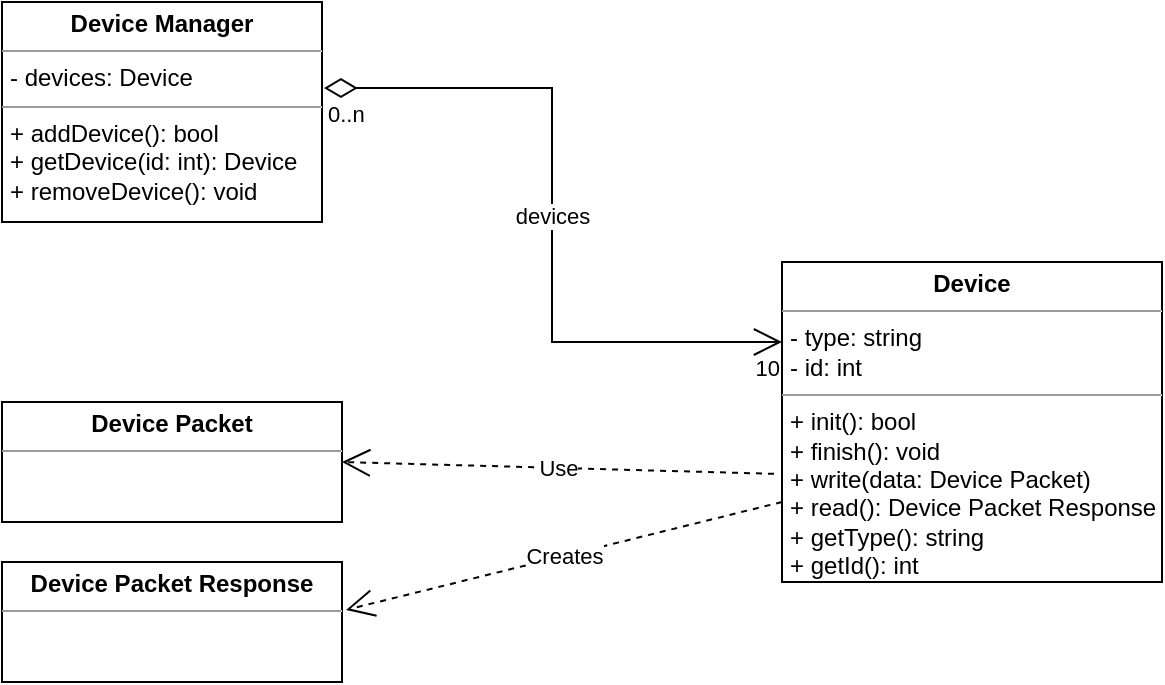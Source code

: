 <mxfile version="20.8.20" type="github">
  <diagram name="Page-1" id="09lzFyWS7ChnjlxKwFv8">
    <mxGraphModel dx="784" dy="527" grid="1" gridSize="10" guides="1" tooltips="1" connect="1" arrows="1" fold="1" page="1" pageScale="1" pageWidth="827" pageHeight="1169" math="0" shadow="0">
      <root>
        <mxCell id="0" />
        <mxCell id="1" parent="0" />
        <mxCell id="X0Wd92SMY3JsqTdoB2Md-23" value="&lt;p style=&quot;margin:0px;margin-top:4px;text-align:center;&quot;&gt;&lt;b&gt;Device&lt;/b&gt;&lt;/p&gt;&lt;hr size=&quot;1&quot;&gt;&lt;p style=&quot;margin:0px;margin-left:4px;&quot;&gt;- type: string&lt;/p&gt;&lt;p style=&quot;margin:0px;margin-left:4px;&quot;&gt;- id: int&lt;/p&gt;&lt;hr size=&quot;1&quot;&gt;&lt;p style=&quot;margin:0px;margin-left:4px;&quot;&gt;+ init(): bool&lt;/p&gt;&lt;p style=&quot;margin:0px;margin-left:4px;&quot;&gt;+ finish(): void&lt;/p&gt;&lt;p style=&quot;margin:0px;margin-left:4px;&quot;&gt;+ write(data: Device Packet)&lt;/p&gt;&lt;p style=&quot;margin:0px;margin-left:4px;&quot;&gt;+ read(): Device Packet Response&lt;/p&gt;&lt;p style=&quot;margin:0px;margin-left:4px;&quot;&gt;+ getType(): string&lt;/p&gt;&lt;p style=&quot;margin:0px;margin-left:4px;&quot;&gt;+ getId(): int&lt;/p&gt;" style="verticalAlign=top;align=left;overflow=fill;fontSize=12;fontFamily=Helvetica;html=1;" vertex="1" parent="1">
          <mxGeometry x="460" y="180" width="190" height="160" as="geometry" />
        </mxCell>
        <mxCell id="X0Wd92SMY3JsqTdoB2Md-27" value="&lt;p style=&quot;margin:0px;margin-top:4px;text-align:center;&quot;&gt;&lt;b&gt;Device Manager&lt;/b&gt;&lt;/p&gt;&lt;hr size=&quot;1&quot;&gt;&lt;p style=&quot;margin:0px;margin-left:4px;&quot;&gt;- devices: Device&lt;/p&gt;&lt;hr size=&quot;1&quot;&gt;&lt;p style=&quot;margin:0px;margin-left:4px;&quot;&gt;+ addDevice(): bool&lt;/p&gt;&lt;p style=&quot;margin:0px;margin-left:4px;&quot;&gt;+ getDevice(id: int): Device&lt;/p&gt;&lt;p style=&quot;margin:0px;margin-left:4px;&quot;&gt;+ removeDevice(): void&lt;/p&gt;" style="verticalAlign=top;align=left;overflow=fill;fontSize=12;fontFamily=Helvetica;html=1;" vertex="1" parent="1">
          <mxGeometry x="70" y="50" width="160" height="110" as="geometry" />
        </mxCell>
        <mxCell id="X0Wd92SMY3JsqTdoB2Md-29" value="devices" style="endArrow=open;html=1;endSize=12;startArrow=diamondThin;startSize=14;startFill=0;edgeStyle=orthogonalEdgeStyle;rounded=0;exitX=1.006;exitY=0.391;exitDx=0;exitDy=0;exitPerimeter=0;entryX=0;entryY=0.25;entryDx=0;entryDy=0;" edge="1" parent="1" source="X0Wd92SMY3JsqTdoB2Md-27" target="X0Wd92SMY3JsqTdoB2Md-23">
          <mxGeometry relative="1" as="geometry">
            <mxPoint x="320" y="280" as="sourcePoint" />
            <mxPoint x="480" y="280" as="targetPoint" />
          </mxGeometry>
        </mxCell>
        <mxCell id="X0Wd92SMY3JsqTdoB2Md-30" value="0..n" style="edgeLabel;resizable=0;html=1;align=left;verticalAlign=top;" connectable="0" vertex="1" parent="X0Wd92SMY3JsqTdoB2Md-29">
          <mxGeometry x="-1" relative="1" as="geometry" />
        </mxCell>
        <mxCell id="X0Wd92SMY3JsqTdoB2Md-31" value="10" style="edgeLabel;resizable=0;html=1;align=right;verticalAlign=top;" connectable="0" vertex="1" parent="X0Wd92SMY3JsqTdoB2Md-29">
          <mxGeometry x="1" relative="1" as="geometry" />
        </mxCell>
        <mxCell id="X0Wd92SMY3JsqTdoB2Md-40" value="&lt;p style=&quot;margin:0px;margin-top:4px;text-align:center;&quot;&gt;&lt;b&gt;Device Packet&lt;/b&gt;&lt;/p&gt;&lt;hr size=&quot;1&quot;&gt;&lt;div style=&quot;height:2px;&quot;&gt;&lt;/div&gt;" style="verticalAlign=top;align=left;overflow=fill;fontSize=12;fontFamily=Helvetica;html=1;" vertex="1" parent="1">
          <mxGeometry x="70" y="250" width="170" height="60" as="geometry" />
        </mxCell>
        <mxCell id="X0Wd92SMY3JsqTdoB2Md-41" value="&lt;p style=&quot;margin:0px;margin-top:4px;text-align:center;&quot;&gt;&lt;b&gt;Device Packet Response&lt;/b&gt;&lt;/p&gt;&lt;hr size=&quot;1&quot;&gt;&lt;div style=&quot;height:2px;&quot;&gt;&lt;/div&gt;" style="verticalAlign=top;align=left;overflow=fill;fontSize=12;fontFamily=Helvetica;html=1;" vertex="1" parent="1">
          <mxGeometry x="70" y="330" width="170" height="60" as="geometry" />
        </mxCell>
        <mxCell id="X0Wd92SMY3JsqTdoB2Md-42" value="Use" style="endArrow=open;endSize=12;dashed=1;html=1;rounded=0;entryX=1;entryY=0.5;entryDx=0;entryDy=0;exitX=-0.021;exitY=0.662;exitDx=0;exitDy=0;exitPerimeter=0;" edge="1" parent="1" source="X0Wd92SMY3JsqTdoB2Md-23" target="X0Wd92SMY3JsqTdoB2Md-40">
          <mxGeometry width="160" relative="1" as="geometry">
            <mxPoint x="390" y="280" as="sourcePoint" />
            <mxPoint x="460" y="290" as="targetPoint" />
          </mxGeometry>
        </mxCell>
        <mxCell id="X0Wd92SMY3JsqTdoB2Md-43" value="Creates" style="endArrow=open;endSize=12;dashed=1;html=1;rounded=0;exitX=0;exitY=0.75;exitDx=0;exitDy=0;entryX=1.012;entryY=0.399;entryDx=0;entryDy=0;entryPerimeter=0;" edge="1" parent="1" source="X0Wd92SMY3JsqTdoB2Md-23" target="X0Wd92SMY3JsqTdoB2Md-41">
          <mxGeometry width="160" relative="1" as="geometry">
            <mxPoint x="320" y="280" as="sourcePoint" />
            <mxPoint x="320" y="320" as="targetPoint" />
          </mxGeometry>
        </mxCell>
      </root>
    </mxGraphModel>
  </diagram>
</mxfile>
